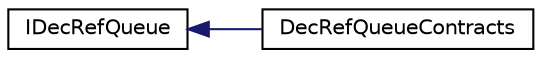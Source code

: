 digraph "Graphical Class Hierarchy"
{
 // LATEX_PDF_SIZE
  edge [fontname="Helvetica",fontsize="10",labelfontname="Helvetica",labelfontsize="10"];
  node [fontname="Helvetica",fontsize="10",shape=record];
  rankdir="LR";
  Node0 [label="IDecRefQueue",height=0.2,width=0.4,color="black", fillcolor="white", style="filled",URL="$class_microsoft_1_1_z3_1_1_i_dec_ref_queue.html",tooltip="DecRefQueue interface"];
  Node0 -> Node1 [dir="back",color="midnightblue",fontsize="10",style="solid",fontname="Helvetica"];
  Node1 [label="DecRefQueueContracts",height=0.2,width=0.4,color="black", fillcolor="white", style="filled",URL="$class_microsoft_1_1_z3_1_1_dec_ref_queue_contracts.html",tooltip=" "];
}
